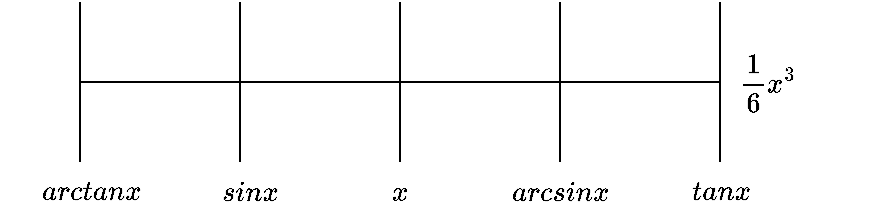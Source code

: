 <mxfile version="21.1.5" type="github">
  <diagram name="第 1 页" id="Ju0-avv5zDt16aAJNqDI">
    <mxGraphModel dx="714" dy="369" grid="0" gridSize="10" guides="1" tooltips="1" connect="1" arrows="1" fold="1" page="1" pageScale="1" pageWidth="827" pageHeight="1169" math="1" shadow="0">
      <root>
        <mxCell id="0" />
        <mxCell id="1" parent="0" />
        <mxCell id="RUWoINaPIwdjfsUOad_V-12" value="" style="endArrow=none;html=1;rounded=0;" parent="1" edge="1">
          <mxGeometry width="50" height="50" relative="1" as="geometry">
            <mxPoint x="280" y="240" as="sourcePoint" />
            <mxPoint x="280" y="160" as="targetPoint" />
          </mxGeometry>
        </mxCell>
        <mxCell id="RUWoINaPIwdjfsUOad_V-13" value="" style="endArrow=none;html=1;rounded=0;" parent="1" edge="1">
          <mxGeometry width="50" height="50" relative="1" as="geometry">
            <mxPoint x="280" y="200" as="sourcePoint" />
            <mxPoint x="600" y="200" as="targetPoint" />
          </mxGeometry>
        </mxCell>
        <mxCell id="RUWoINaPIwdjfsUOad_V-18" value="$$arctanx$$" style="text;html=1;align=center;verticalAlign=middle;resizable=0;points=[];autosize=1;container=0;" parent="1" vertex="1">
          <mxGeometry x="240" y="240" width="90" height="30" as="geometry" />
        </mxCell>
        <mxCell id="RUWoINaPIwdjfsUOad_V-19" value="" style="endArrow=none;html=1;rounded=0;" parent="1" edge="1">
          <mxGeometry width="50" height="50" relative="1" as="geometry">
            <mxPoint x="360" y="240" as="sourcePoint" />
            <mxPoint x="360" y="160" as="targetPoint" />
          </mxGeometry>
        </mxCell>
        <mxCell id="RUWoINaPIwdjfsUOad_V-20" value="" style="endArrow=none;html=1;rounded=0;" parent="1" edge="1">
          <mxGeometry width="50" height="50" relative="1" as="geometry">
            <mxPoint x="440" y="240" as="sourcePoint" />
            <mxPoint x="440" y="160" as="targetPoint" />
          </mxGeometry>
        </mxCell>
        <mxCell id="RUWoINaPIwdjfsUOad_V-21" value="" style="endArrow=none;html=1;rounded=0;" parent="1" edge="1">
          <mxGeometry width="50" height="50" relative="1" as="geometry">
            <mxPoint x="520" y="240" as="sourcePoint" />
            <mxPoint x="520" y="160" as="targetPoint" />
          </mxGeometry>
        </mxCell>
        <mxCell id="RUWoINaPIwdjfsUOad_V-22" value="" style="endArrow=none;html=1;rounded=0;" parent="1" edge="1">
          <mxGeometry width="50" height="50" relative="1" as="geometry">
            <mxPoint x="600" y="240" as="sourcePoint" />
            <mxPoint x="600" y="160" as="targetPoint" />
          </mxGeometry>
        </mxCell>
        <mxCell id="RUWoINaPIwdjfsUOad_V-23" value="$$sinx$$" style="text;html=1;align=center;verticalAlign=middle;resizable=0;points=[];autosize=1;strokeColor=none;fillColor=none;" parent="1" vertex="1">
          <mxGeometry x="330" y="240" width="70" height="30" as="geometry" />
        </mxCell>
        <mxCell id="RUWoINaPIwdjfsUOad_V-24" value="$$x$$" style="text;html=1;align=center;verticalAlign=middle;resizable=0;points=[];autosize=1;strokeColor=none;fillColor=none;" parent="1" vertex="1">
          <mxGeometry x="410" y="240" width="60" height="30" as="geometry" />
        </mxCell>
        <mxCell id="RUWoINaPIwdjfsUOad_V-25" value="$$arcsinx$$" style="text;html=1;align=center;verticalAlign=middle;resizable=0;points=[];autosize=1;strokeColor=none;fillColor=none;" parent="1" vertex="1">
          <mxGeometry x="475" y="240" width="90" height="30" as="geometry" />
        </mxCell>
        <mxCell id="RUWoINaPIwdjfsUOad_V-26" value="$$tanx$$" style="text;html=1;align=center;verticalAlign=middle;resizable=0;points=[];autosize=1;strokeColor=none;fillColor=none;" parent="1" vertex="1">
          <mxGeometry x="565" y="240" width="70" height="30" as="geometry" />
        </mxCell>
        <mxCell id="UDgKOsN9z5PgCGdHtOf0-1" value="$$\frac{1}{6}x^3$$" style="text;html=1;align=center;verticalAlign=middle;resizable=0;points=[];autosize=1;strokeColor=none;fillColor=none;" vertex="1" parent="1">
          <mxGeometry x="565" y="187" width="116" height="26" as="geometry" />
        </mxCell>
      </root>
    </mxGraphModel>
  </diagram>
</mxfile>
